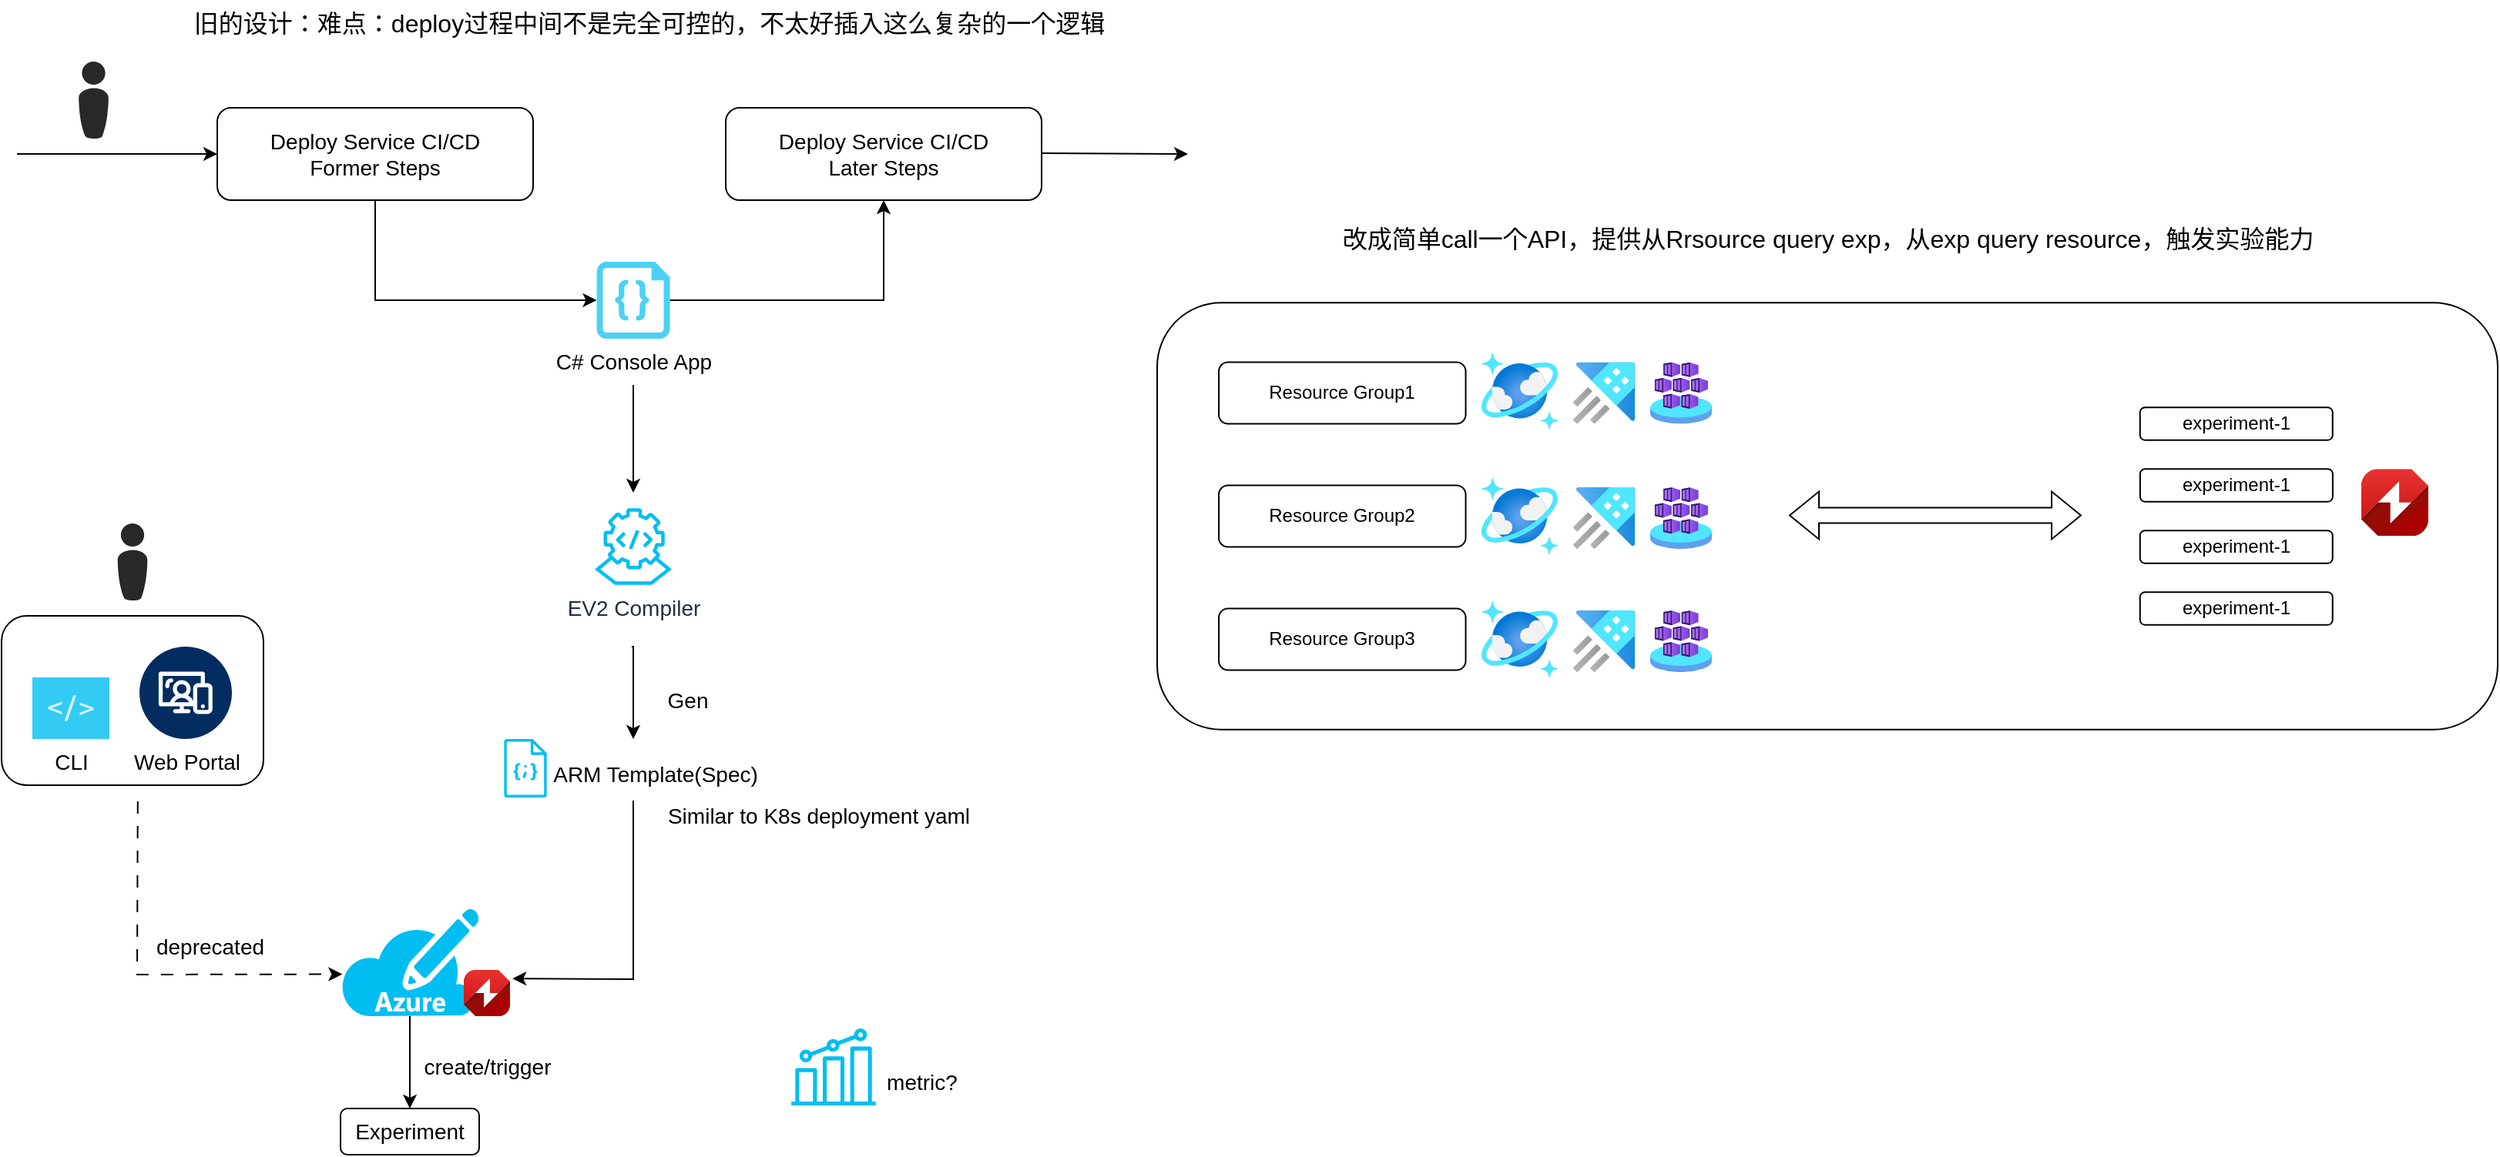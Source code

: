 <mxfile version="24.7.5">
  <diagram name="Page-1" id="mIlsuPGWo_PQo23G4Fa0">
    <mxGraphModel dx="1893" dy="1026" grid="1" gridSize="10" guides="1" tooltips="1" connect="1" arrows="1" fold="1" page="0" pageScale="1" pageWidth="850" pageHeight="1100" math="0" shadow="0">
      <root>
        <mxCell id="0" />
        <mxCell id="1" parent="0" />
        <mxCell id="ENxh8J6eoAy1FwvknYnc-28" value="" style="rounded=1;whiteSpace=wrap;html=1;" vertex="1" parent="1">
          <mxGeometry x="790" y="216.62" width="870" height="277.25" as="geometry" />
        </mxCell>
        <mxCell id="2I6tu4B--KC1xBCraNEP-8" value="" style="rounded=1;whiteSpace=wrap;html=1;fontSize=14;" parent="1" vertex="1">
          <mxGeometry x="40" y="420" width="170" height="110" as="geometry" />
        </mxCell>
        <mxCell id="2I6tu4B--KC1xBCraNEP-2" value="CLI&lt;div style=&quot;font-size: 14px;&quot;&gt;&lt;br style=&quot;font-size: 14px;&quot;&gt;&lt;/div&gt;" style="sketch=0;pointerEvents=1;shadow=0;dashed=0;html=1;labelPosition=center;verticalLabelPosition=bottom;verticalAlign=top;align=center;outlineConnect=0;shape=mxgraph.veeam2.command_line;fillColor=#00BEF2;strokeColor=#6c8ebf;opacity=80;fontSize=14;" parent="1" vertex="1">
          <mxGeometry x="60" y="460" width="50" height="40" as="geometry" />
        </mxCell>
        <mxCell id="2I6tu4B--KC1xBCraNEP-4" value="&lt;div style=&quot;font-size: 14px;&quot;&gt;&lt;br style=&quot;font-size: 14px;&quot;&gt;&lt;/div&gt;" style="verticalLabelPosition=bottom;aspect=fixed;html=1;shape=mxgraph.salesforce.web2;strokeColor=#00BEF2;fillColor=#00BEF2;fontSize=14;" parent="1" vertex="1">
          <mxGeometry x="129.5" y="440" width="60" height="60" as="geometry" />
        </mxCell>
        <mxCell id="2I6tu4B--KC1xBCraNEP-6" value="" style="verticalLabelPosition=bottom;sketch=0;html=1;fillColor=#282828;strokeColor=none;verticalAlign=top;pointerEvents=1;align=center;shape=mxgraph.cisco_safe.people_places_things_icons.icon8;fontSize=14;" parent="1" vertex="1">
          <mxGeometry x="90" y="60" width="19.5" height="50" as="geometry" />
        </mxCell>
        <mxCell id="2I6tu4B--KC1xBCraNEP-7" value="" style="endArrow=classic;html=1;rounded=0;dashed=1;dashPattern=8 8;exitX=0.52;exitY=1.095;exitDx=0;exitDy=0;exitPerimeter=0;entryX=0.013;entryY=0.611;entryDx=0;entryDy=0;entryPerimeter=0;fontSize=14;" parent="1" source="2I6tu4B--KC1xBCraNEP-8" target="2I6tu4B--KC1xBCraNEP-1" edge="1">
          <mxGeometry width="50" height="50" relative="1" as="geometry">
            <mxPoint x="240" y="490" as="sourcePoint" />
            <mxPoint x="320" y="610" as="targetPoint" />
            <Array as="points">
              <mxPoint x="128" y="653" />
            </Array>
          </mxGeometry>
        </mxCell>
        <mxCell id="2I6tu4B--KC1xBCraNEP-9" value="Web Portal" style="text;html=1;align=center;verticalAlign=middle;whiteSpace=wrap;rounded=0;fontSize=14;" parent="1" vertex="1">
          <mxGeometry x="110" y="500" width="100.5" height="30" as="geometry" />
        </mxCell>
        <mxCell id="2I6tu4B--KC1xBCraNEP-11" value="EV2 Compiler&lt;div style=&quot;font-size: 14px;&quot;&gt;&lt;br style=&quot;font-size: 14px;&quot;&gt;&lt;/div&gt;" style="sketch=0;outlineConnect=0;fontColor=#232F3E;gradientColor=none;fillColor=#00BEF2;strokeColor=#3333FF;dashed=0;verticalLabelPosition=bottom;verticalAlign=top;align=center;html=1;fontSize=14;fontStyle=0;aspect=fixed;shape=mxgraph.aws4.mainframe_modernization_compiler;" parent="1" vertex="1">
          <mxGeometry x="425" y="350" width="50" height="50" as="geometry" />
        </mxCell>
        <mxCell id="2I6tu4B--KC1xBCraNEP-17" value="" style="group;fontSize=14;" parent="1" vertex="1" connectable="0">
          <mxGeometry x="366.11" y="500" width="187.77" height="42" as="geometry" />
        </mxCell>
        <mxCell id="2I6tu4B--KC1xBCraNEP-12" value="" style="sketch=0;outlineConnect=0;fontColor=#232F3E;gradientColor=none;fillColor=#00BEF2;strokeColor=none;dashed=0;verticalLabelPosition=bottom;verticalAlign=top;align=center;html=1;fontSize=14;fontStyle=0;aspect=fixed;pointerEvents=1;shape=mxgraph.aws4.json_script;" parent="2I6tu4B--KC1xBCraNEP-17" vertex="1">
          <mxGeometry width="27.77" height="38" as="geometry" />
        </mxCell>
        <mxCell id="2I6tu4B--KC1xBCraNEP-16" value="ARM Template(Spec)" style="text;html=1;align=center;verticalAlign=middle;resizable=0;points=[];autosize=1;strokeColor=none;fillColor=none;fontSize=14;" parent="2I6tu4B--KC1xBCraNEP-17" vertex="1">
          <mxGeometry x="17.77" y="8" width="160" height="30" as="geometry" />
        </mxCell>
        <mxCell id="2I6tu4B--KC1xBCraNEP-19" value="" style="endArrow=classic;html=1;rounded=0;fontSize=14;" parent="1" edge="1">
          <mxGeometry width="50" height="50" relative="1" as="geometry">
            <mxPoint x="449" y="440" as="sourcePoint" />
            <mxPoint x="450" y="500" as="targetPoint" />
            <Array as="points">
              <mxPoint x="450" y="440" />
            </Array>
          </mxGeometry>
        </mxCell>
        <mxCell id="2I6tu4B--KC1xBCraNEP-20" value="Gen" style="text;html=1;align=center;verticalAlign=middle;resizable=0;points=[];autosize=1;strokeColor=none;fillColor=none;fontSize=14;" parent="1" vertex="1">
          <mxGeometry x="460" y="460" width="50" height="30" as="geometry" />
        </mxCell>
        <mxCell id="2I6tu4B--KC1xBCraNEP-21" value="" style="endArrow=classic;html=1;rounded=0;entryX=1.053;entryY=0.187;entryDx=0;entryDy=0;entryPerimeter=0;fontSize=14;" parent="1" target="2I6tu4B--KC1xBCraNEP-10" edge="1">
          <mxGeometry width="50" height="50" relative="1" as="geometry">
            <mxPoint x="450" y="540" as="sourcePoint" />
            <mxPoint x="425.82" y="630" as="targetPoint" />
            <Array as="points">
              <mxPoint x="450" y="656" />
            </Array>
          </mxGeometry>
        </mxCell>
        <mxCell id="2I6tu4B--KC1xBCraNEP-29" style="edgeStyle=orthogonalEdgeStyle;rounded=0;orthogonalLoop=1;jettySize=auto;html=1;fontSize=14;" parent="1" edge="1">
          <mxGeometry relative="1" as="geometry">
            <mxPoint x="450" y="270" as="sourcePoint" />
            <mxPoint x="450" y="340" as="targetPoint" />
          </mxGeometry>
        </mxCell>
        <mxCell id="2I6tu4B--KC1xBCraNEP-30" style="edgeStyle=orthogonalEdgeStyle;rounded=0;orthogonalLoop=1;jettySize=auto;html=1;exitX=1;exitY=0.5;exitDx=0;exitDy=0;exitPerimeter=0;entryX=0.5;entryY=1;entryDx=0;entryDy=0;fontSize=14;" parent="1" source="2I6tu4B--KC1xBCraNEP-23" target="2I6tu4B--KC1xBCraNEP-26" edge="1">
          <mxGeometry relative="1" as="geometry" />
        </mxCell>
        <mxCell id="2I6tu4B--KC1xBCraNEP-23" value="C# Con&lt;span style=&quot;background-color: initial; font-size: 14px;&quot;&gt;sole App&lt;/span&gt;" style="verticalLabelPosition=bottom;html=1;verticalAlign=top;align=center;strokeColor=none;fillColor=#00BEF2;shape=mxgraph.azure.code_file;pointerEvents=1;opacity=70;fontSize=14;" parent="1" vertex="1">
          <mxGeometry x="426.25" y="190" width="47.5" height="50" as="geometry" />
        </mxCell>
        <mxCell id="2I6tu4B--KC1xBCraNEP-25" value="Deploy Service CI/CD&lt;div style=&quot;font-size: 14px;&quot;&gt;Former Steps&lt;/div&gt;" style="rounded=1;whiteSpace=wrap;html=1;fontSize=14;" parent="1" vertex="1">
          <mxGeometry x="180" y="90" width="205" height="60" as="geometry" />
        </mxCell>
        <mxCell id="2I6tu4B--KC1xBCraNEP-26" value="Deploy Service CI/CD&lt;div style=&quot;font-size: 14px;&quot;&gt;Later Steps&lt;/div&gt;" style="rounded=1;whiteSpace=wrap;html=1;fontSize=14;" parent="1" vertex="1">
          <mxGeometry x="510" y="90" width="205" height="60" as="geometry" />
        </mxCell>
        <mxCell id="2I6tu4B--KC1xBCraNEP-28" style="edgeStyle=orthogonalEdgeStyle;rounded=0;orthogonalLoop=1;jettySize=auto;html=1;exitX=0.5;exitY=1;exitDx=0;exitDy=0;entryX=0;entryY=0.5;entryDx=0;entryDy=0;entryPerimeter=0;fontSize=14;" parent="1" source="2I6tu4B--KC1xBCraNEP-25" target="2I6tu4B--KC1xBCraNEP-23" edge="1">
          <mxGeometry relative="1" as="geometry" />
        </mxCell>
        <mxCell id="2I6tu4B--KC1xBCraNEP-31" value="" style="sketch=0;outlineConnect=0;fontColor=#232F3E;gradientColor=none;fillColor=#00BEF2;strokeColor=none;dashed=0;verticalLabelPosition=bottom;verticalAlign=top;align=center;html=1;fontSize=14;fontStyle=0;aspect=fixed;pointerEvents=1;shape=mxgraph.aws4.metrics;" parent="1" vertex="1">
          <mxGeometry x="552.53" y="688" width="54.93" height="50" as="geometry" />
        </mxCell>
        <mxCell id="2I6tu4B--KC1xBCraNEP-32" value="metric?" style="text;html=1;align=center;verticalAlign=middle;resizable=0;points=[];autosize=1;strokeColor=none;fillColor=none;fontSize=14;" parent="1" vertex="1">
          <mxGeometry x="602.46" y="708" width="70" height="30" as="geometry" />
        </mxCell>
        <mxCell id="2I6tu4B--KC1xBCraNEP-35" value="Experiment" style="rounded=1;whiteSpace=wrap;html=1;fontSize=14;" parent="1" vertex="1">
          <mxGeometry x="260" y="740" width="90" height="30" as="geometry" />
        </mxCell>
        <mxCell id="2I6tu4B--KC1xBCraNEP-36" value="" style="group;fontSize=14;" parent="1" vertex="1" connectable="0">
          <mxGeometry x="260" y="610" width="110" height="70" as="geometry" />
        </mxCell>
        <mxCell id="2I6tu4B--KC1xBCraNEP-1" value="" style="verticalLabelPosition=bottom;html=1;verticalAlign=top;align=center;strokeColor=none;fillColor=#00BEF2;shape=mxgraph.azure.azure_subscription;fontSize=14;" parent="2I6tu4B--KC1xBCraNEP-36" vertex="1">
          <mxGeometry width="90" height="70" as="geometry" />
        </mxCell>
        <mxCell id="2I6tu4B--KC1xBCraNEP-10" value="" style="image;aspect=fixed;html=1;points=[];align=center;fontSize=14;image=img/lib/azure2/other/Azure_Chaos_Studio.svg;" parent="2I6tu4B--KC1xBCraNEP-36" vertex="1">
          <mxGeometry x="80" y="40" width="30" height="30" as="geometry" />
        </mxCell>
        <mxCell id="2I6tu4B--KC1xBCraNEP-37" value="" style="edgeStyle=orthogonalEdgeStyle;rounded=0;orthogonalLoop=1;jettySize=auto;html=1;fontSize=14;" parent="1" source="2I6tu4B--KC1xBCraNEP-1" target="2I6tu4B--KC1xBCraNEP-35" edge="1">
          <mxGeometry relative="1" as="geometry" />
        </mxCell>
        <mxCell id="2I6tu4B--KC1xBCraNEP-38" value="create/trigger" style="text;html=1;align=center;verticalAlign=middle;resizable=0;points=[];autosize=1;strokeColor=none;fillColor=none;fontSize=14;" parent="1" vertex="1">
          <mxGeometry x="300" y="698" width="110" height="30" as="geometry" />
        </mxCell>
        <mxCell id="2I6tu4B--KC1xBCraNEP-39" value="" style="verticalLabelPosition=bottom;sketch=0;html=1;fillColor=#282828;strokeColor=none;verticalAlign=top;pointerEvents=1;align=center;shape=mxgraph.cisco_safe.people_places_things_icons.icon8;fontSize=14;" parent="1" vertex="1">
          <mxGeometry x="115.25" y="360" width="19.5" height="50" as="geometry" />
        </mxCell>
        <mxCell id="2I6tu4B--KC1xBCraNEP-40" value="deprecated" style="text;html=1;align=center;verticalAlign=middle;resizable=0;points=[];autosize=1;strokeColor=none;fillColor=none;fontSize=14;" parent="1" vertex="1">
          <mxGeometry x="129.75" y="620" width="90" height="30" as="geometry" />
        </mxCell>
        <mxCell id="2I6tu4B--KC1xBCraNEP-41" value="" style="endArrow=classic;html=1;rounded=0;entryX=0;entryY=0.5;entryDx=0;entryDy=0;fontSize=14;" parent="1" target="2I6tu4B--KC1xBCraNEP-25" edge="1">
          <mxGeometry width="50" height="50" relative="1" as="geometry">
            <mxPoint x="50" y="120" as="sourcePoint" />
            <mxPoint x="450" y="400" as="targetPoint" />
          </mxGeometry>
        </mxCell>
        <mxCell id="2I6tu4B--KC1xBCraNEP-42" value="" style="endArrow=classic;html=1;rounded=0;fontSize=14;" parent="1" edge="1">
          <mxGeometry width="50" height="50" relative="1" as="geometry">
            <mxPoint x="715" y="119.5" as="sourcePoint" />
            <mxPoint x="810" y="120" as="targetPoint" />
          </mxGeometry>
        </mxCell>
        <mxCell id="2I6tu4B--KC1xBCraNEP-44" value="Similar to K8s deployment yaml" style="text;html=1;align=center;verticalAlign=middle;resizable=0;points=[];autosize=1;strokeColor=none;fillColor=none;fontSize=14;" parent="1" vertex="1">
          <mxGeometry x="460" y="535" width="220" height="30" as="geometry" />
        </mxCell>
        <mxCell id="ENxh8J6eoAy1FwvknYnc-1" value="Resource Group1" style="rounded=1;whiteSpace=wrap;html=1;" vertex="1" parent="1">
          <mxGeometry x="830" y="255.25" width="160.25" height="40" as="geometry" />
        </mxCell>
        <mxCell id="ENxh8J6eoAy1FwvknYnc-2" value="Resource Group2" style="rounded=1;whiteSpace=wrap;html=1;" vertex="1" parent="1">
          <mxGeometry x="830" y="335.25" width="160.25" height="40" as="geometry" />
        </mxCell>
        <mxCell id="ENxh8J6eoAy1FwvknYnc-3" value="Resource Group3" style="rounded=1;whiteSpace=wrap;html=1;" vertex="1" parent="1">
          <mxGeometry x="830" y="415.25" width="160.25" height="40" as="geometry" />
        </mxCell>
        <mxCell id="ENxh8J6eoAy1FwvknYnc-8" value="" style="image;aspect=fixed;html=1;points=[];align=center;fontSize=12;image=img/lib/azure2/databases/Azure_Data_Explorer_Clusters.svg;" vertex="1" parent="1">
          <mxGeometry x="1060" y="255.25" width="40" height="40" as="geometry" />
        </mxCell>
        <mxCell id="ENxh8J6eoAy1FwvknYnc-10" value="" style="image;aspect=fixed;html=1;points=[];align=center;fontSize=12;image=img/lib/azure2/databases/Azure_Cosmos_DB.svg;" vertex="1" parent="1">
          <mxGeometry x="1000.5" y="249.25" width="49.5" height="49.5" as="geometry" />
        </mxCell>
        <mxCell id="ENxh8J6eoAy1FwvknYnc-11" value="" style="image;aspect=fixed;html=1;points=[];align=center;fontSize=12;image=img/lib/azure2/other/Arc_Kubernetes.svg;" vertex="1" parent="1">
          <mxGeometry x="1110" y="255.25" width="40" height="40" as="geometry" />
        </mxCell>
        <mxCell id="ENxh8J6eoAy1FwvknYnc-12" value="" style="image;aspect=fixed;html=1;points=[];align=center;fontSize=12;image=img/lib/azure2/databases/Azure_Data_Explorer_Clusters.svg;" vertex="1" parent="1">
          <mxGeometry x="1060" y="336.5" width="40" height="40" as="geometry" />
        </mxCell>
        <mxCell id="ENxh8J6eoAy1FwvknYnc-13" value="" style="image;aspect=fixed;html=1;points=[];align=center;fontSize=12;image=img/lib/azure2/databases/Azure_Cosmos_DB.svg;" vertex="1" parent="1">
          <mxGeometry x="1000.5" y="330.5" width="49.5" height="49.5" as="geometry" />
        </mxCell>
        <mxCell id="ENxh8J6eoAy1FwvknYnc-14" value="" style="image;aspect=fixed;html=1;points=[];align=center;fontSize=12;image=img/lib/azure2/other/Arc_Kubernetes.svg;" vertex="1" parent="1">
          <mxGeometry x="1110" y="336.5" width="40" height="40" as="geometry" />
        </mxCell>
        <mxCell id="ENxh8J6eoAy1FwvknYnc-15" value="" style="image;aspect=fixed;html=1;points=[];align=center;fontSize=12;image=img/lib/azure2/databases/Azure_Data_Explorer_Clusters.svg;" vertex="1" parent="1">
          <mxGeometry x="1060" y="416.5" width="40" height="40" as="geometry" />
        </mxCell>
        <mxCell id="ENxh8J6eoAy1FwvknYnc-16" value="" style="image;aspect=fixed;html=1;points=[];align=center;fontSize=12;image=img/lib/azure2/databases/Azure_Cosmos_DB.svg;" vertex="1" parent="1">
          <mxGeometry x="1000.5" y="410.5" width="49.5" height="49.5" as="geometry" />
        </mxCell>
        <mxCell id="ENxh8J6eoAy1FwvknYnc-17" value="" style="image;aspect=fixed;html=1;points=[];align=center;fontSize=12;image=img/lib/azure2/other/Arc_Kubernetes.svg;" vertex="1" parent="1">
          <mxGeometry x="1110" y="416.5" width="40" height="40" as="geometry" />
        </mxCell>
        <mxCell id="ENxh8J6eoAy1FwvknYnc-18" value="" style="image;aspect=fixed;html=1;points=[];align=center;fontSize=12;image=img/lib/azure2/other/Azure_Chaos_Studio.svg;" vertex="1" parent="1">
          <mxGeometry x="1571.43" y="324.62" width="43.5" height="43.5" as="geometry" />
        </mxCell>
        <mxCell id="ENxh8J6eoAy1FwvknYnc-19" value="experiment-1" style="rounded=1;whiteSpace=wrap;html=1;" vertex="1" parent="1">
          <mxGeometry x="1427.94" y="324.62" width="125" height="21.25" as="geometry" />
        </mxCell>
        <mxCell id="ENxh8J6eoAy1FwvknYnc-20" value="experiment-1" style="rounded=1;whiteSpace=wrap;html=1;" vertex="1" parent="1">
          <mxGeometry x="1427.87" y="284.62" width="125" height="21.25" as="geometry" />
        </mxCell>
        <mxCell id="ENxh8J6eoAy1FwvknYnc-21" value="experiment-1" style="rounded=1;whiteSpace=wrap;html=1;" vertex="1" parent="1">
          <mxGeometry x="1427.87" y="364.62" width="125" height="21.25" as="geometry" />
        </mxCell>
        <mxCell id="ENxh8J6eoAy1FwvknYnc-23" value="experiment-1" style="rounded=1;whiteSpace=wrap;html=1;" vertex="1" parent="1">
          <mxGeometry x="1427.87" y="404.62" width="125" height="21.25" as="geometry" />
        </mxCell>
        <mxCell id="ENxh8J6eoAy1FwvknYnc-26" value="" style="endArrow=classic;html=1;rounded=0;strokeColor=default;startArrow=block;shape=flexArrow;" edge="1" parent="1">
          <mxGeometry width="50" height="50" relative="1" as="geometry">
            <mxPoint x="1200" y="354.75" as="sourcePoint" />
            <mxPoint x="1390" y="354.75" as="targetPoint" />
          </mxGeometry>
        </mxCell>
        <mxCell id="ENxh8J6eoAy1FwvknYnc-29" value="&lt;font style=&quot;font-size: 16px;&quot;&gt;旧的设计：难点：deploy过程中间不是完全可控的，不太好插入这么复杂的一个逻辑&lt;/font&gt;" style="text;html=1;align=center;verticalAlign=middle;resizable=0;points=[];autosize=1;strokeColor=none;fillColor=none;" vertex="1" parent="1">
          <mxGeometry x="155" y="20" width="610" height="30" as="geometry" />
        </mxCell>
        <mxCell id="ENxh8J6eoAy1FwvknYnc-30" value="&lt;font style=&quot;font-size: 16px;&quot;&gt;改成简单call一个API，提供从Rrsource query exp，从exp query resource，触发实验能力&lt;/font&gt;" style="text;html=1;align=center;verticalAlign=middle;resizable=0;points=[];autosize=1;strokeColor=none;fillColor=none;" vertex="1" parent="1">
          <mxGeometry x="900" y="160" width="650" height="30" as="geometry" />
        </mxCell>
      </root>
    </mxGraphModel>
  </diagram>
</mxfile>
